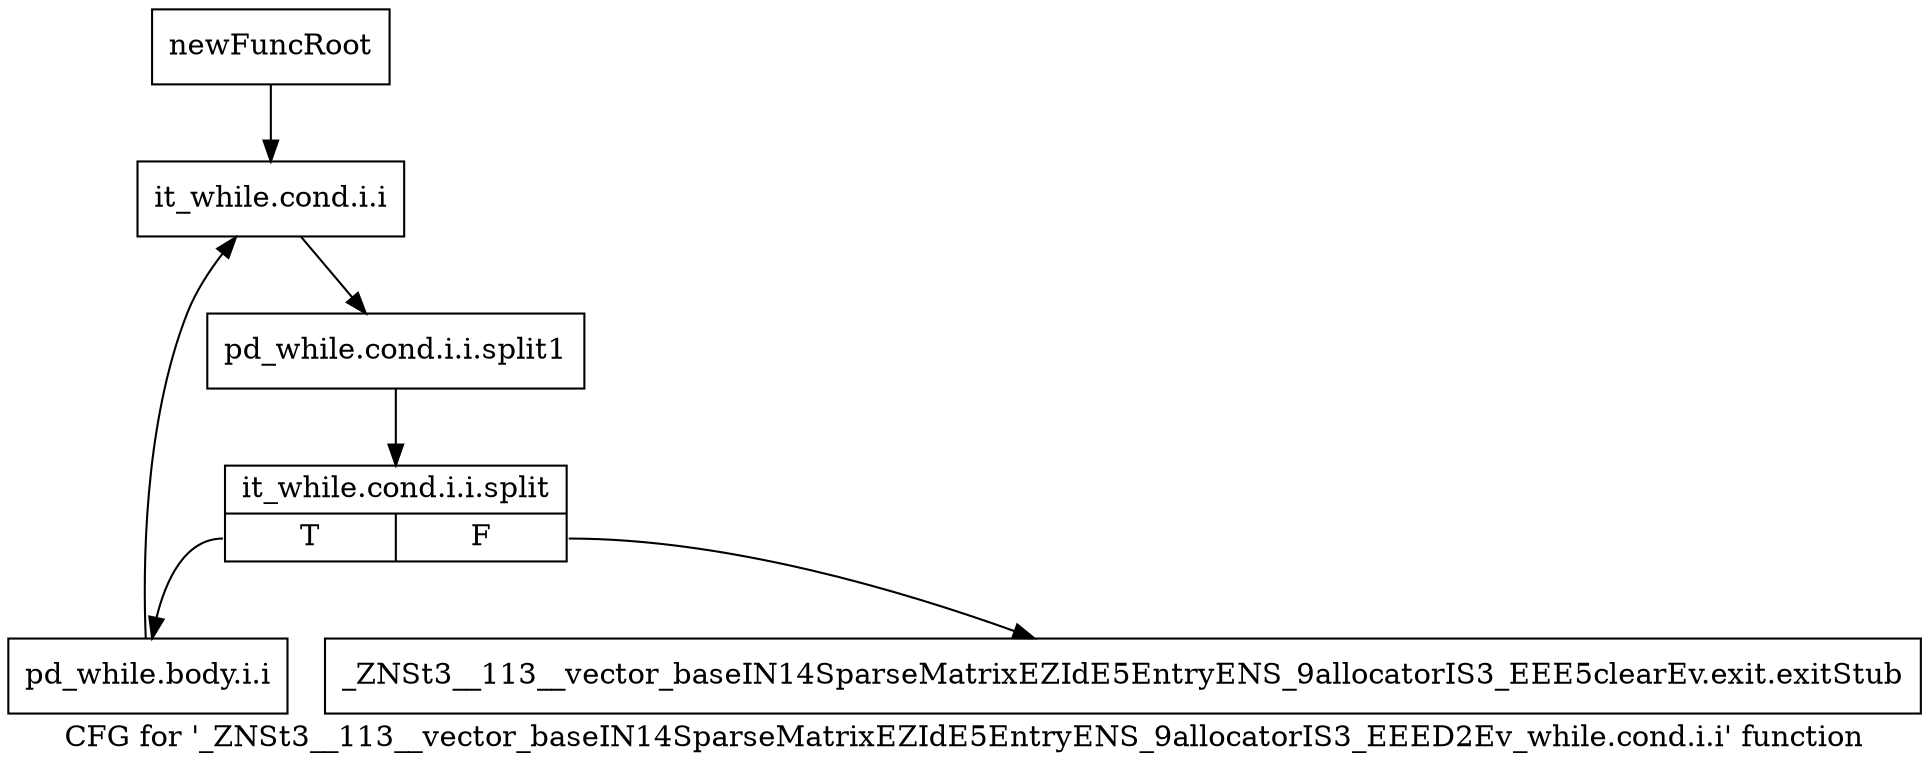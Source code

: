digraph "CFG for '_ZNSt3__113__vector_baseIN14SparseMatrixEZIdE5EntryENS_9allocatorIS3_EEED2Ev_while.cond.i.i' function" {
	label="CFG for '_ZNSt3__113__vector_baseIN14SparseMatrixEZIdE5EntryENS_9allocatorIS3_EEED2Ev_while.cond.i.i' function";

	Node0x970b460 [shape=record,label="{newFuncRoot}"];
	Node0x970b460 -> Node0x970b500;
	Node0x970b4b0 [shape=record,label="{_ZNSt3__113__vector_baseIN14SparseMatrixEZIdE5EntryENS_9allocatorIS3_EEE5clearEv.exit.exitStub}"];
	Node0x970b500 [shape=record,label="{it_while.cond.i.i}"];
	Node0x970b500 -> Node0xbaa8560;
	Node0xbaa8560 [shape=record,label="{pd_while.cond.i.i.split1}"];
	Node0xbaa8560 -> Node0xba92d10;
	Node0xba92d10 [shape=record,label="{it_while.cond.i.i.split|{<s0>T|<s1>F}}"];
	Node0xba92d10:s0 -> Node0x970b550;
	Node0xba92d10:s1 -> Node0x970b4b0;
	Node0x970b550 [shape=record,label="{pd_while.body.i.i}"];
	Node0x970b550 -> Node0x970b500;
}
